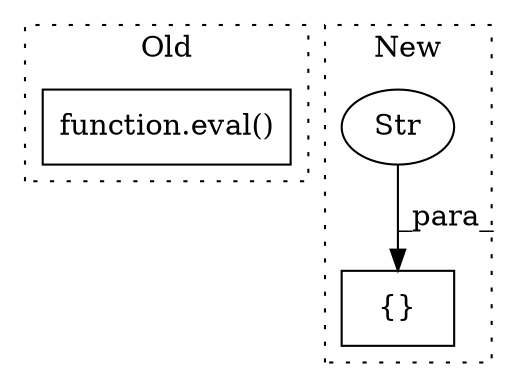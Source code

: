 digraph G {
subgraph cluster0 {
1 [label="function.eval()" a="75" s="9380,9410" l="5,1" shape="box"];
label = "Old";
style="dotted";
}
subgraph cluster1 {
2 [label="{}" a="59" s="9474,9511" l="1,0" shape="box"];
3 [label="Str" a="66" s="9489" l="12" shape="ellipse"];
label = "New";
style="dotted";
}
3 -> 2 [label="_para_"];
}
